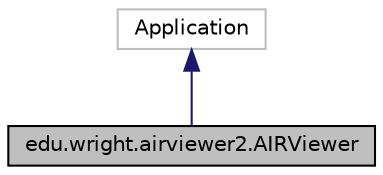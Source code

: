 digraph "edu.wright.airviewer2.AIRViewer"
{
 // LATEX_PDF_SIZE
  edge [fontname="Helvetica",fontsize="10",labelfontname="Helvetica",labelfontsize="10"];
  node [fontname="Helvetica",fontsize="10",shape=record];
  Node2 [label="edu.wright.airviewer2.AIRViewer",height=0.2,width=0.4,color="black", fillcolor="grey75", style="filled", fontcolor="black",tooltip="JavaFX AIRViewer."];
  Node3 -> Node2 [dir="back",color="midnightblue",fontsize="10",style="solid",fontname="Helvetica"];
  Node3 [label="Application",height=0.2,width=0.4,color="grey75", fillcolor="white", style="filled",tooltip=" "];
}

